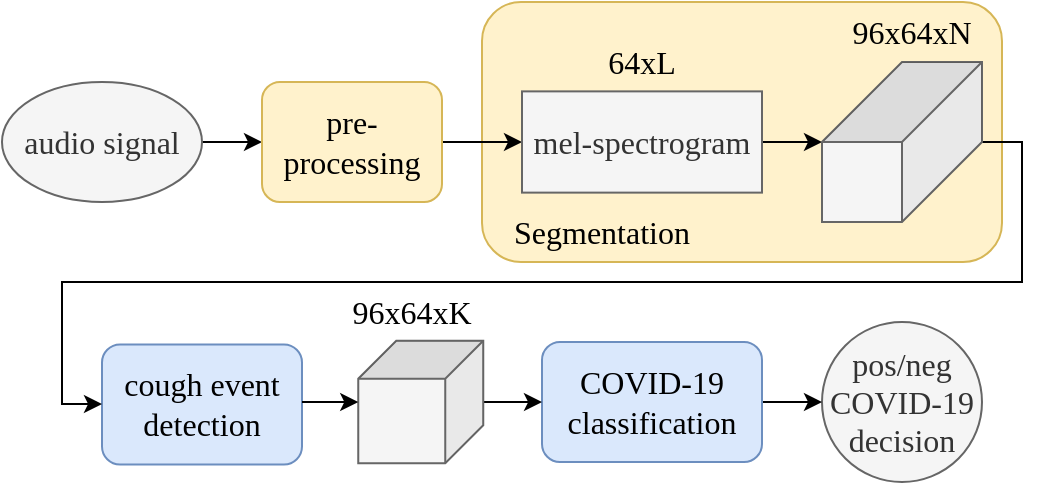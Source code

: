 <mxfile version="18.0.6" type="device"><diagram id="ByGsR2ZdijpxZwhfp02U" name="Page-1"><mxGraphModel dx="677" dy="412" grid="1" gridSize="10" guides="1" tooltips="1" connect="1" arrows="1" fold="1" page="1" pageScale="1" pageWidth="850" pageHeight="1100" math="0" shadow="0"><root><mxCell id="0"/><mxCell id="1" parent="0"/><mxCell id="hTLCbcUqwW2lPGm29195-43" value="" style="rounded=1;whiteSpace=wrap;html=1;fillColor=#fff2cc;strokeColor=#d6b656;" parent="1" vertex="1"><mxGeometry x="280" y="40" width="260" height="130" as="geometry"/></mxCell><mxCell id="hTLCbcUqwW2lPGm29195-44" value="" style="edgeStyle=orthogonalEdgeStyle;rounded=0;orthogonalLoop=1;jettySize=auto;html=1;" parent="1" source="hTLCbcUqwW2lPGm29195-45" target="hTLCbcUqwW2lPGm29195-47" edge="1"><mxGeometry relative="1" as="geometry"/></mxCell><mxCell id="hTLCbcUqwW2lPGm29195-45" value="audio signal" style="ellipse;whiteSpace=wrap;html=1;fontSize=16;fillColor=#f5f5f5;strokeColor=#666666;fontColor=#333333;fontFamily=Comic Sans MS;" parent="1" vertex="1"><mxGeometry x="40" y="80" width="100" height="60" as="geometry"/></mxCell><mxCell id="hTLCbcUqwW2lPGm29195-46" style="edgeStyle=orthogonalEdgeStyle;rounded=0;orthogonalLoop=1;jettySize=auto;html=1;entryX=0;entryY=0.5;entryDx=0;entryDy=0;" parent="1" source="hTLCbcUqwW2lPGm29195-47" target="hTLCbcUqwW2lPGm29195-53" edge="1"><mxGeometry relative="1" as="geometry"/></mxCell><mxCell id="hTLCbcUqwW2lPGm29195-47" value="pre-processing" style="rounded=1;whiteSpace=wrap;html=1;fontSize=16;fillColor=#fff2cc;strokeColor=#d6b656;fontFamily=Comic Sans MS;" parent="1" vertex="1"><mxGeometry x="170" y="80" width="90" height="60" as="geometry"/></mxCell><mxCell id="hTLCbcUqwW2lPGm29195-48" value="cough event detection" style="rounded=1;whiteSpace=wrap;html=1;fontSize=16;fillColor=#dae8fc;strokeColor=#6c8ebf;fontFamily=Comic Sans MS;" parent="1" vertex="1"><mxGeometry x="90" y="211.25" width="100" height="60" as="geometry"/></mxCell><mxCell id="hTLCbcUqwW2lPGm29195-49" value="pos/neg COVID-19 decision" style="ellipse;whiteSpace=wrap;html=1;aspect=fixed;fontSize=16;fontFamily=Comic Sans MS;fillColor=#f5f5f5;strokeColor=#666666;fontColor=#333333;" parent="1" vertex="1"><mxGeometry x="450" y="200" width="80" height="80" as="geometry"/></mxCell><mxCell id="hTLCbcUqwW2lPGm29195-50" value="" style="edgeStyle=orthogonalEdgeStyle;rounded=0;orthogonalLoop=1;jettySize=auto;html=1;" parent="1" source="hTLCbcUqwW2lPGm29195-51" target="hTLCbcUqwW2lPGm29195-49" edge="1"><mxGeometry relative="1" as="geometry"/></mxCell><mxCell id="hTLCbcUqwW2lPGm29195-51" value="COVID-19 classification" style="rounded=1;whiteSpace=wrap;html=1;fontSize=16;fillColor=#dae8fc;strokeColor=#6c8ebf;fontFamily=Comic Sans MS;" parent="1" vertex="1"><mxGeometry x="310" y="210" width="110" height="60" as="geometry"/></mxCell><mxCell id="hTLCbcUqwW2lPGm29195-52" style="edgeStyle=orthogonalEdgeStyle;rounded=0;orthogonalLoop=1;jettySize=auto;html=1;entryX=0;entryY=0;entryDx=40;entryDy=80;entryPerimeter=0;" parent="1" source="hTLCbcUqwW2lPGm29195-53" target="hTLCbcUqwW2lPGm29195-62" edge="1"><mxGeometry relative="1" as="geometry"/></mxCell><mxCell id="hTLCbcUqwW2lPGm29195-53" value="mel-spectrogram" style="rounded=0;whiteSpace=wrap;html=1;fontSize=16;fillColor=#f5f5f5;strokeColor=#666666;fontColor=#333333;fontFamily=Comic Sans MS;" parent="1" vertex="1"><mxGeometry x="300" y="84.69" width="120" height="50.62" as="geometry"/></mxCell><mxCell id="hTLCbcUqwW2lPGm29195-54" value="96x64xN" style="text;html=1;strokeColor=none;fillColor=none;align=center;verticalAlign=middle;whiteSpace=wrap;rounded=0;fontSize=16;fontFamily=Comic Sans MS;" parent="1" vertex="1"><mxGeometry x="460" y="40" width="70" height="30" as="geometry"/></mxCell><mxCell id="hTLCbcUqwW2lPGm29195-55" value="64xL" style="text;html=1;strokeColor=none;fillColor=none;align=center;verticalAlign=middle;whiteSpace=wrap;rounded=0;fontSize=16;fontFamily=Comic Sans MS;" parent="1" vertex="1"><mxGeometry x="300" y="55" width="120" height="30" as="geometry"/></mxCell><mxCell id="hTLCbcUqwW2lPGm29195-57" style="edgeStyle=orthogonalEdgeStyle;rounded=0;orthogonalLoop=1;jettySize=auto;html=1;" parent="1" source="hTLCbcUqwW2lPGm29195-58" target="hTLCbcUqwW2lPGm29195-51" edge="1"><mxGeometry relative="1" as="geometry"/></mxCell><mxCell id="hTLCbcUqwW2lPGm29195-58" value="" style="shape=cube;whiteSpace=wrap;html=1;boundedLbl=1;backgroundOutline=1;darkOpacity=0.05;darkOpacity2=0.1;rotation=90;size=19;fontSize=16;fillColor=#f5f5f5;strokeColor=#666666;fontColor=#333333;fontFamily=Comic Sans MS;" parent="1" vertex="1"><mxGeometry x="218.75" y="208.75" width="61.25" height="62.5" as="geometry"/></mxCell><mxCell id="hTLCbcUqwW2lPGm29195-59" value="96x64xK" style="text;html=1;strokeColor=none;fillColor=none;align=center;verticalAlign=middle;whiteSpace=wrap;rounded=0;fontSize=16;fontFamily=Comic Sans MS;" parent="1" vertex="1"><mxGeometry x="210" y="180" width="70" height="30" as="geometry"/></mxCell><mxCell id="hTLCbcUqwW2lPGm29195-60" value="" style="endArrow=classic;html=1;rounded=0;exitX=1;exitY=0.479;exitDx=0;exitDy=0;exitPerimeter=0;" parent="1" source="hTLCbcUqwW2lPGm29195-48" target="hTLCbcUqwW2lPGm29195-58" edge="1"><mxGeometry width="50" height="50" relative="1" as="geometry"><mxPoint x="200" y="287.5" as="sourcePoint"/><mxPoint x="250" y="237.5" as="targetPoint"/></mxGeometry></mxCell><mxCell id="hTLCbcUqwW2lPGm29195-61" style="edgeStyle=orthogonalEdgeStyle;rounded=0;orthogonalLoop=1;jettySize=auto;html=1;entryX=0;entryY=0.483;entryDx=0;entryDy=0;entryPerimeter=0;" parent="1" source="hTLCbcUqwW2lPGm29195-62" target="hTLCbcUqwW2lPGm29195-48" edge="1"><mxGeometry relative="1" as="geometry"><Array as="points"><mxPoint x="550" y="110"/><mxPoint x="550" y="180"/><mxPoint x="70" y="180"/><mxPoint x="70" y="241"/><mxPoint x="90" y="241"/></Array></mxGeometry></mxCell><mxCell id="hTLCbcUqwW2lPGm29195-62" value="" style="shape=cube;whiteSpace=wrap;html=1;boundedLbl=1;backgroundOutline=1;darkOpacity=0.05;darkOpacity2=0.1;rotation=90;size=40;fillColor=#f5f5f5;fontColor=#333333;strokeColor=#666666;" parent="1" vertex="1"><mxGeometry x="450" y="70" width="80" height="80" as="geometry"/></mxCell><mxCell id="IVRcitk5n00Z3VPTZxgT-14" value="Segmentation" style="text;html=1;strokeColor=none;fillColor=none;align=center;verticalAlign=middle;whiteSpace=wrap;rounded=0;fontSize=16;fontFamily=Comic Sans MS;" parent="1" vertex="1"><mxGeometry x="280" y="140" width="120" height="30" as="geometry"/></mxCell></root></mxGraphModel></diagram></mxfile>